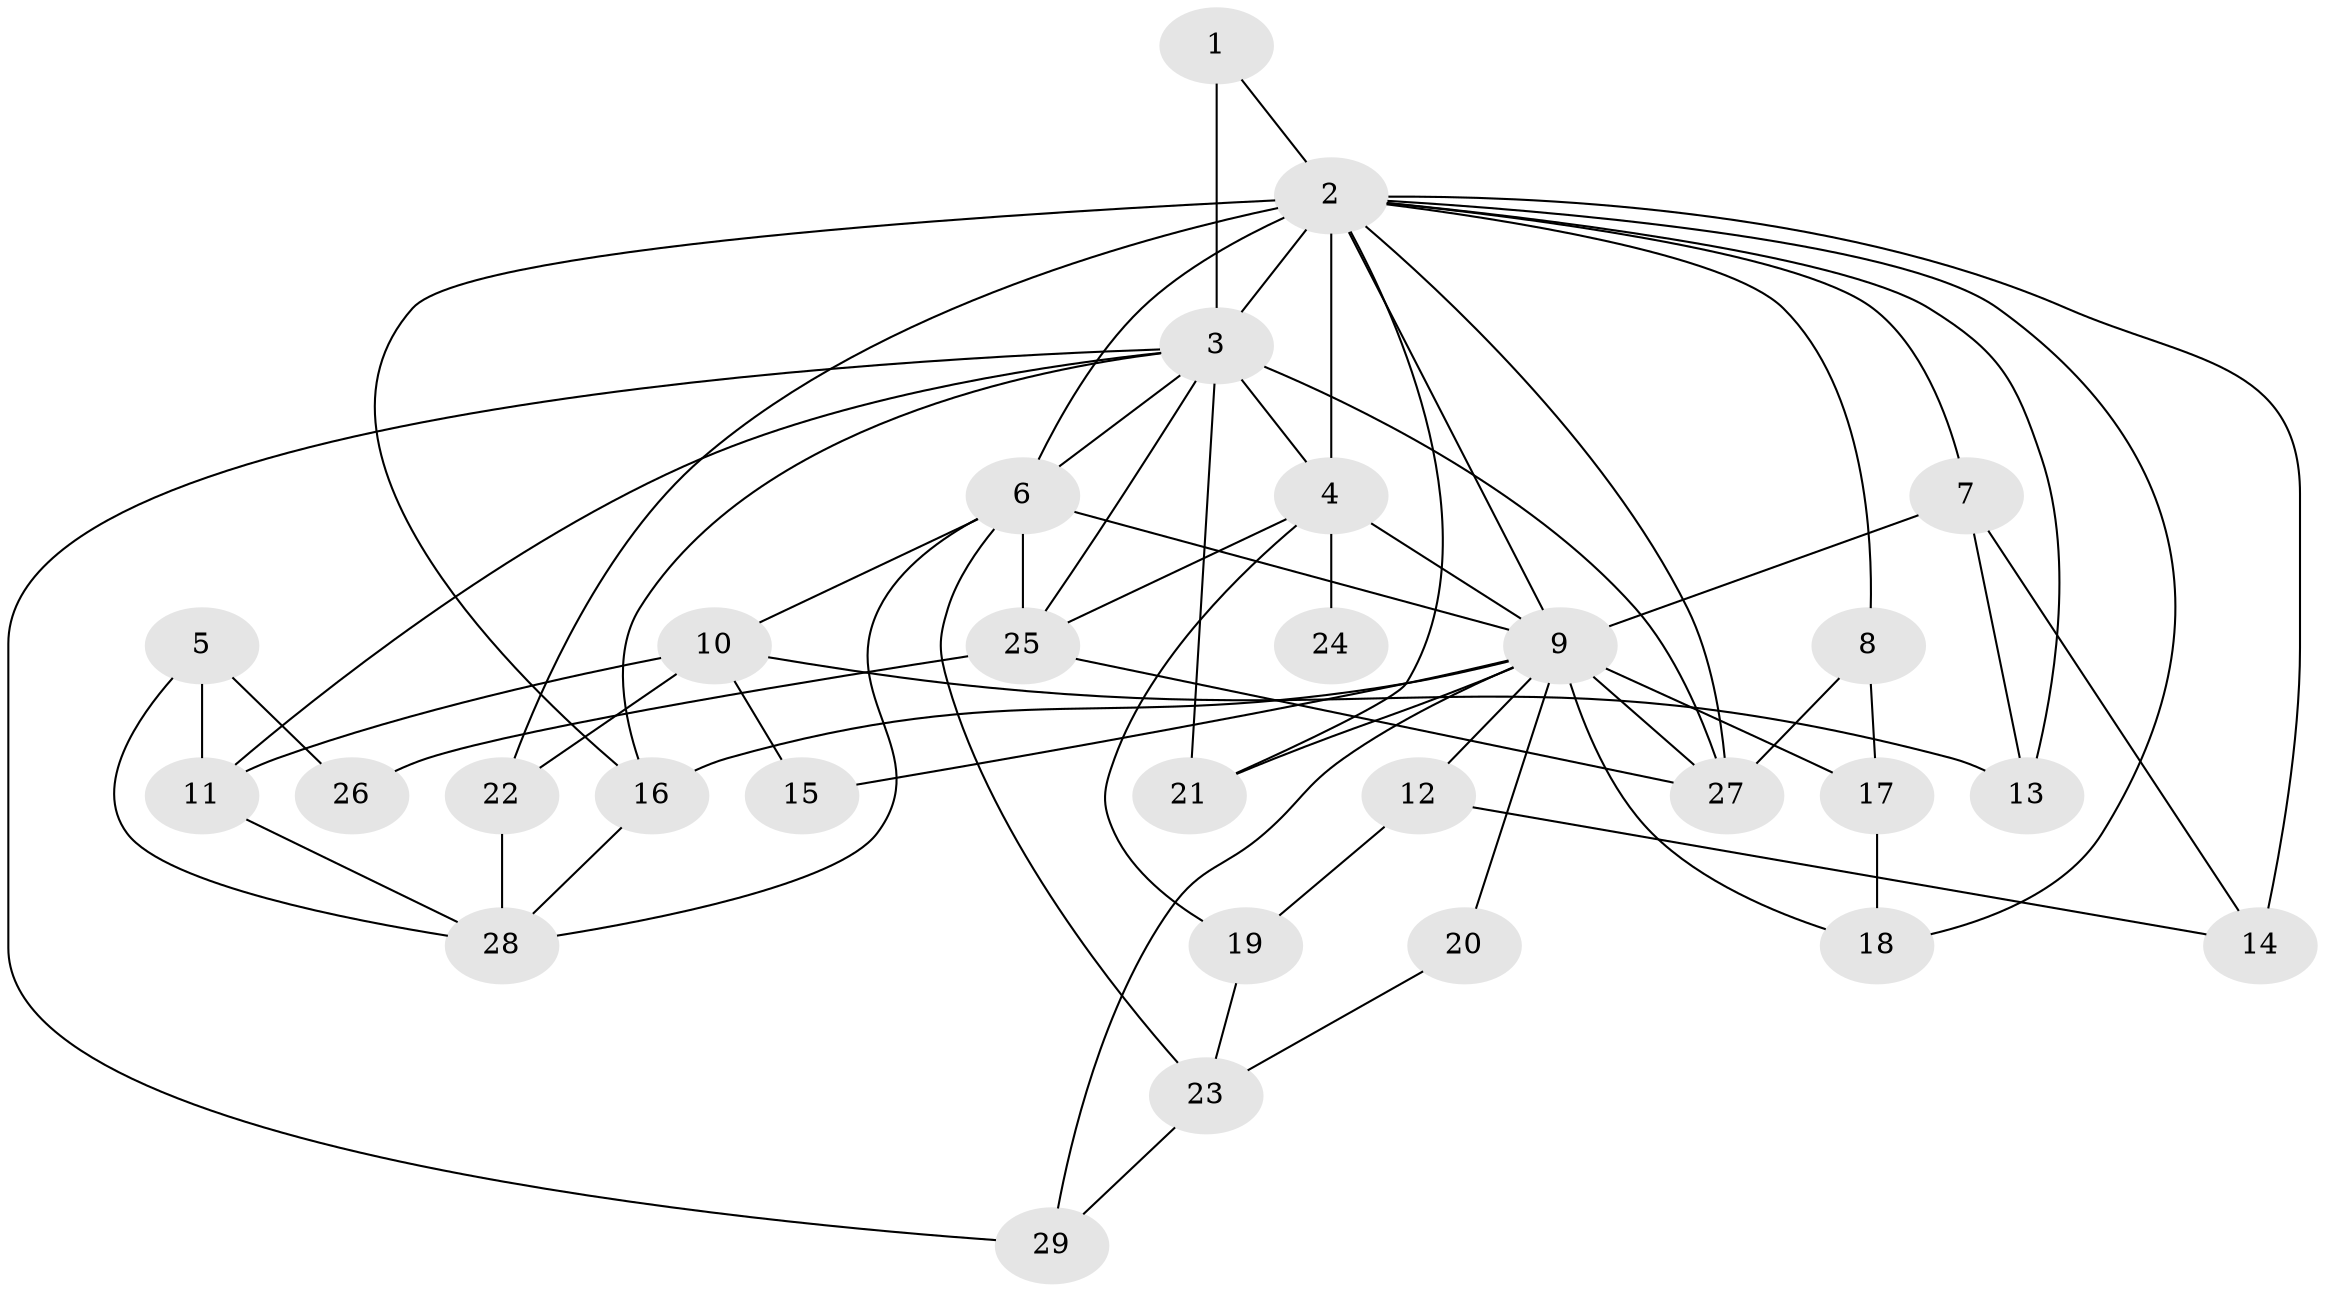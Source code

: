 // original degree distribution, {2: 0.10344827586206896, 4: 0.20689655172413793, 5: 0.22413793103448276, 6: 0.10344827586206896, 3: 0.3275862068965517, 7: 0.034482758620689655}
// Generated by graph-tools (version 1.1) at 2025/36/03/09/25 02:36:22]
// undirected, 29 vertices, 64 edges
graph export_dot {
graph [start="1"]
  node [color=gray90,style=filled];
  1;
  2;
  3;
  4;
  5;
  6;
  7;
  8;
  9;
  10;
  11;
  12;
  13;
  14;
  15;
  16;
  17;
  18;
  19;
  20;
  21;
  22;
  23;
  24;
  25;
  26;
  27;
  28;
  29;
  1 -- 2 [weight=1.0];
  1 -- 3 [weight=2.0];
  2 -- 3 [weight=2.0];
  2 -- 4 [weight=2.0];
  2 -- 6 [weight=4.0];
  2 -- 7 [weight=2.0];
  2 -- 8 [weight=1.0];
  2 -- 9 [weight=1.0];
  2 -- 13 [weight=1.0];
  2 -- 14 [weight=2.0];
  2 -- 16 [weight=1.0];
  2 -- 18 [weight=1.0];
  2 -- 21 [weight=1.0];
  2 -- 22 [weight=1.0];
  2 -- 27 [weight=1.0];
  3 -- 4 [weight=1.0];
  3 -- 6 [weight=2.0];
  3 -- 11 [weight=1.0];
  3 -- 16 [weight=1.0];
  3 -- 21 [weight=1.0];
  3 -- 25 [weight=1.0];
  3 -- 27 [weight=2.0];
  3 -- 29 [weight=1.0];
  4 -- 9 [weight=1.0];
  4 -- 19 [weight=1.0];
  4 -- 24 [weight=3.0];
  4 -- 25 [weight=1.0];
  5 -- 11 [weight=1.0];
  5 -- 26 [weight=1.0];
  5 -- 28 [weight=1.0];
  6 -- 9 [weight=2.0];
  6 -- 10 [weight=1.0];
  6 -- 23 [weight=1.0];
  6 -- 25 [weight=1.0];
  6 -- 28 [weight=1.0];
  7 -- 9 [weight=1.0];
  7 -- 13 [weight=2.0];
  7 -- 14 [weight=1.0];
  8 -- 17 [weight=1.0];
  8 -- 27 [weight=1.0];
  9 -- 12 [weight=1.0];
  9 -- 15 [weight=1.0];
  9 -- 16 [weight=1.0];
  9 -- 17 [weight=1.0];
  9 -- 18 [weight=1.0];
  9 -- 20 [weight=1.0];
  9 -- 21 [weight=2.0];
  9 -- 27 [weight=1.0];
  9 -- 29 [weight=1.0];
  10 -- 11 [weight=1.0];
  10 -- 13 [weight=2.0];
  10 -- 15 [weight=1.0];
  10 -- 22 [weight=1.0];
  11 -- 28 [weight=1.0];
  12 -- 14 [weight=1.0];
  12 -- 19 [weight=1.0];
  16 -- 28 [weight=1.0];
  17 -- 18 [weight=1.0];
  19 -- 23 [weight=1.0];
  20 -- 23 [weight=1.0];
  22 -- 28 [weight=1.0];
  23 -- 29 [weight=1.0];
  25 -- 26 [weight=1.0];
  25 -- 27 [weight=1.0];
}

